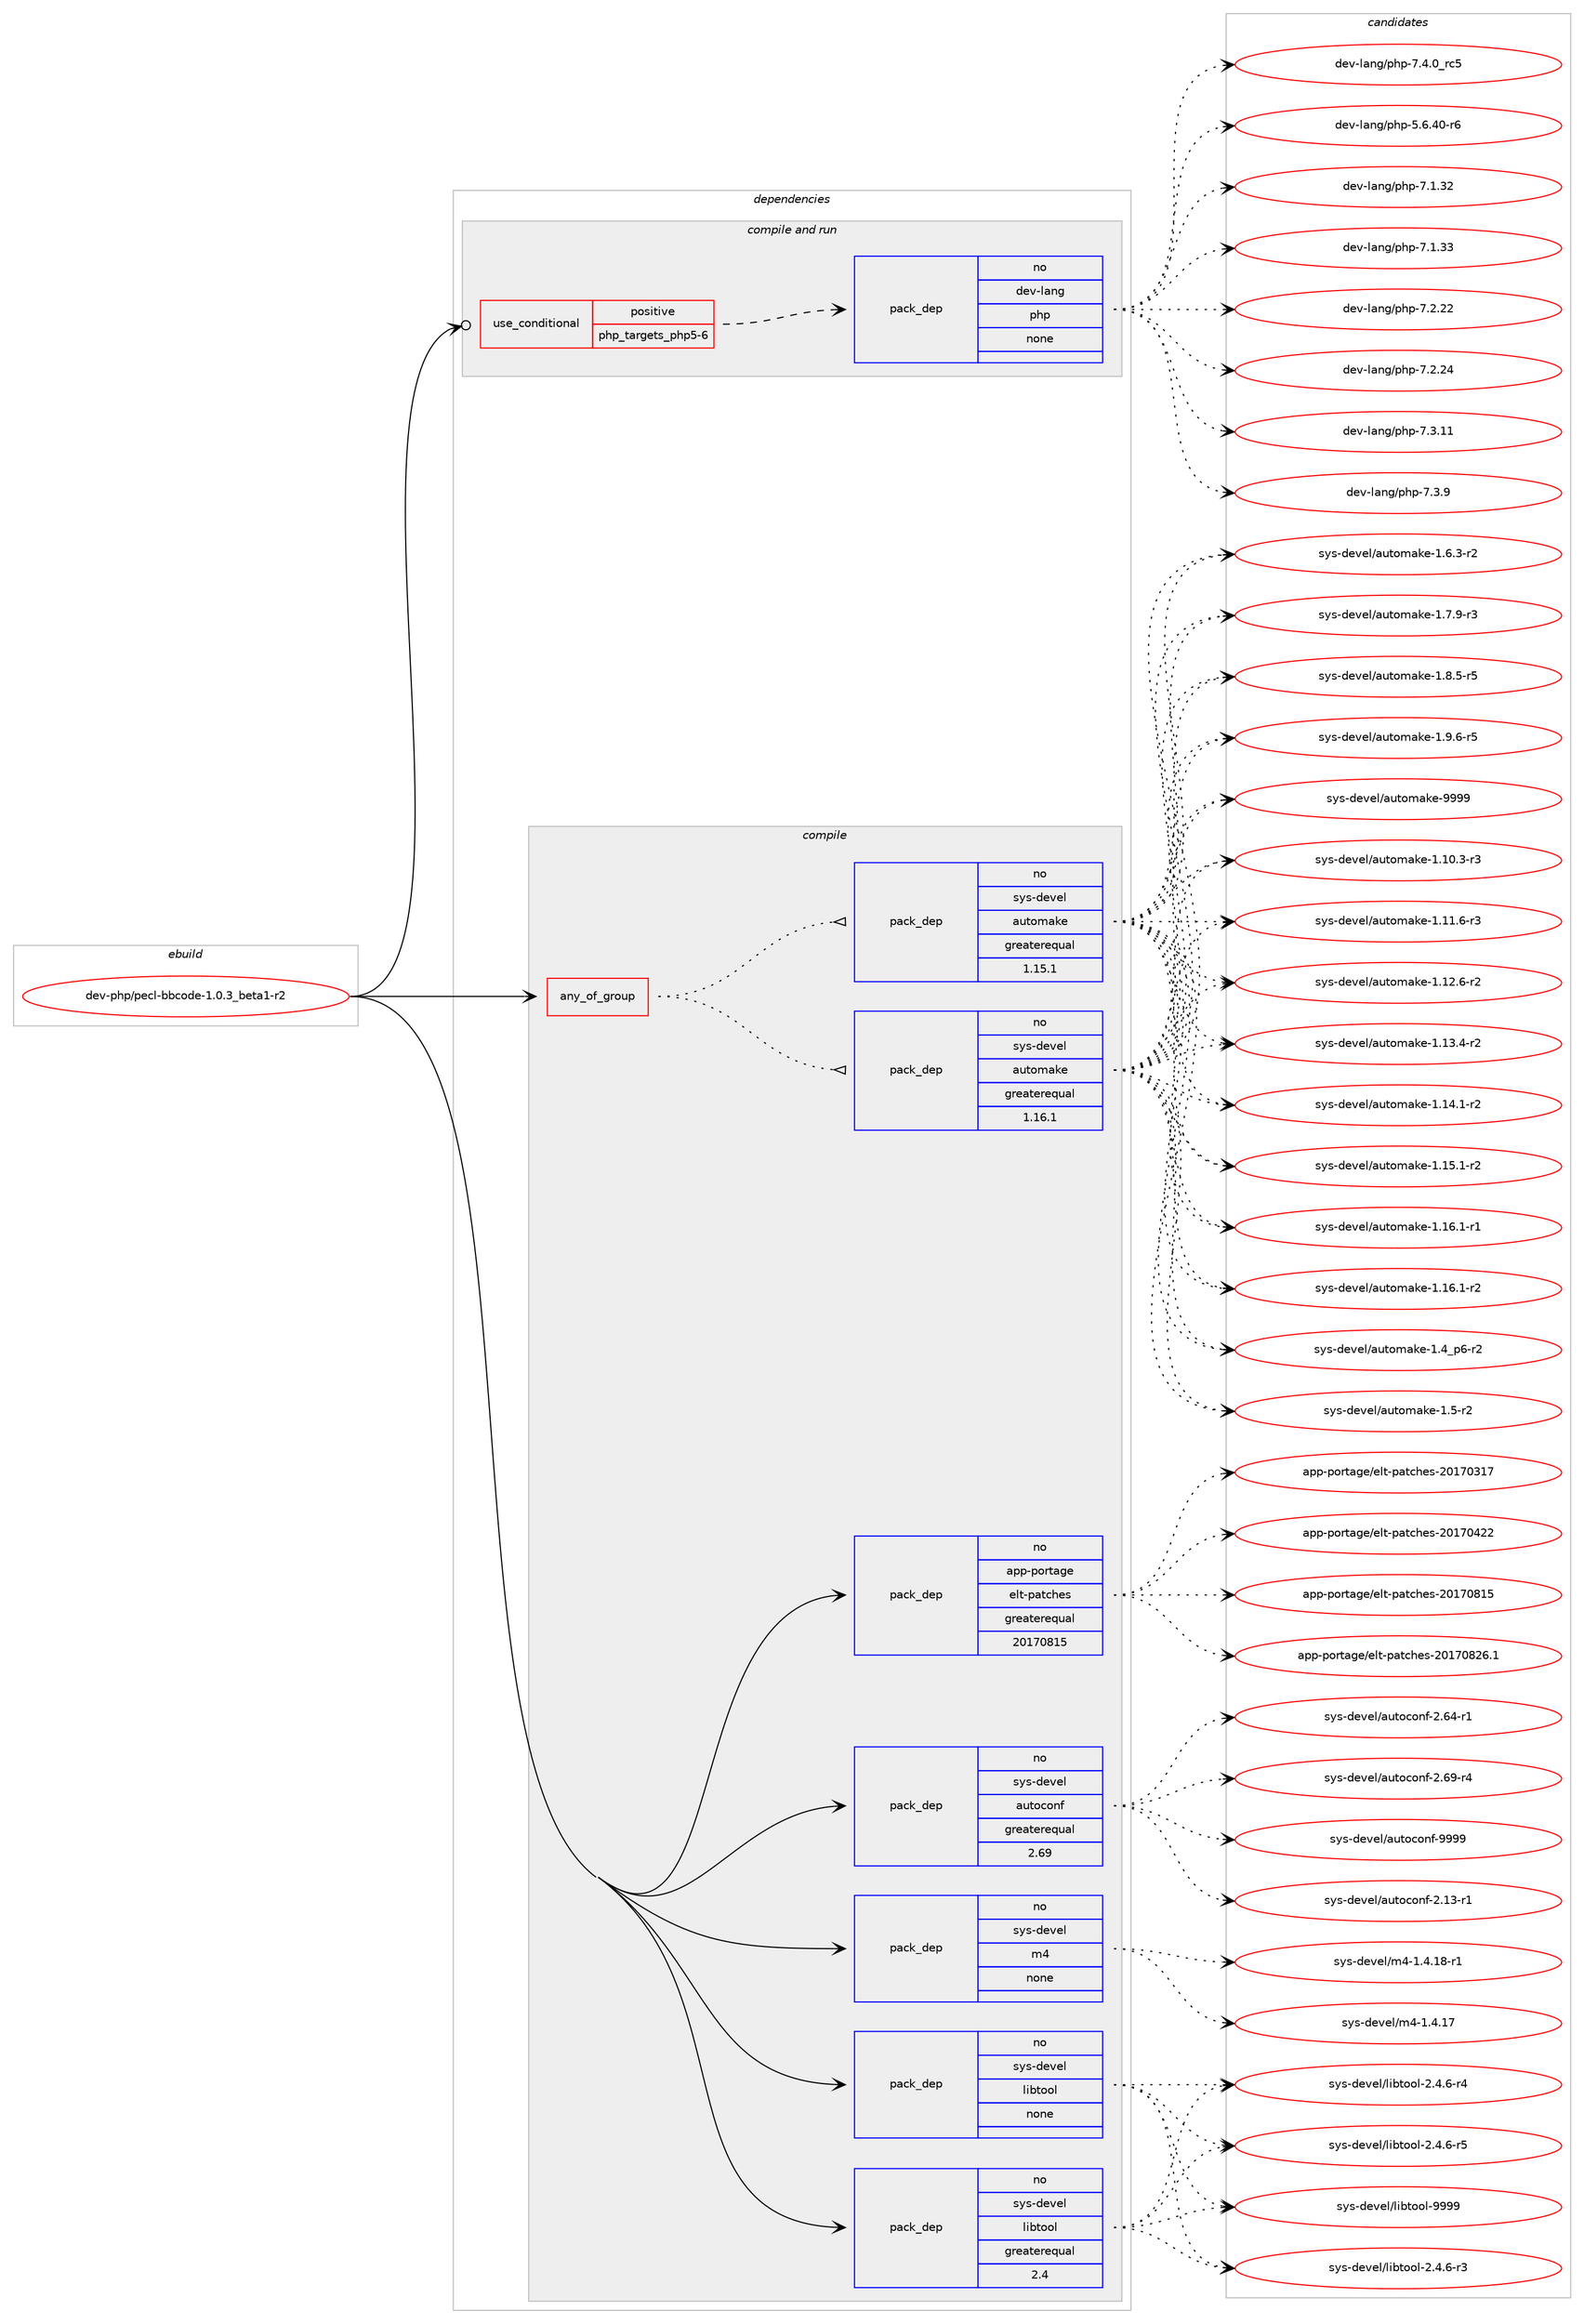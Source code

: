 digraph prolog {

# *************
# Graph options
# *************

newrank=true;
concentrate=true;
compound=true;
graph [rankdir=LR,fontname=Helvetica,fontsize=10,ranksep=1.5];#, ranksep=2.5, nodesep=0.2];
edge  [arrowhead=vee];
node  [fontname=Helvetica,fontsize=10];

# **********
# The ebuild
# **********

subgraph cluster_leftcol {
color=gray;
rank=same;
label=<<i>ebuild</i>>;
id [label="dev-php/pecl-bbcode-1.0.3_beta1-r2", color=red, width=4, href="../dev-php/pecl-bbcode-1.0.3_beta1-r2.svg"];
}

# ****************
# The dependencies
# ****************

subgraph cluster_midcol {
color=gray;
label=<<i>dependencies</i>>;
subgraph cluster_compile {
fillcolor="#eeeeee";
style=filled;
label=<<i>compile</i>>;
subgraph any11314 {
dependency589703 [label=<<TABLE BORDER="0" CELLBORDER="1" CELLSPACING="0" CELLPADDING="4"><TR><TD CELLPADDING="10">any_of_group</TD></TR></TABLE>>, shape=none, color=red];subgraph pack443216 {
dependency589704 [label=<<TABLE BORDER="0" CELLBORDER="1" CELLSPACING="0" CELLPADDING="4" WIDTH="220"><TR><TD ROWSPAN="6" CELLPADDING="30">pack_dep</TD></TR><TR><TD WIDTH="110">no</TD></TR><TR><TD>sys-devel</TD></TR><TR><TD>automake</TD></TR><TR><TD>greaterequal</TD></TR><TR><TD>1.16.1</TD></TR></TABLE>>, shape=none, color=blue];
}
dependency589703:e -> dependency589704:w [weight=20,style="dotted",arrowhead="oinv"];
subgraph pack443217 {
dependency589705 [label=<<TABLE BORDER="0" CELLBORDER="1" CELLSPACING="0" CELLPADDING="4" WIDTH="220"><TR><TD ROWSPAN="6" CELLPADDING="30">pack_dep</TD></TR><TR><TD WIDTH="110">no</TD></TR><TR><TD>sys-devel</TD></TR><TR><TD>automake</TD></TR><TR><TD>greaterequal</TD></TR><TR><TD>1.15.1</TD></TR></TABLE>>, shape=none, color=blue];
}
dependency589703:e -> dependency589705:w [weight=20,style="dotted",arrowhead="oinv"];
}
id:e -> dependency589703:w [weight=20,style="solid",arrowhead="vee"];
subgraph pack443218 {
dependency589706 [label=<<TABLE BORDER="0" CELLBORDER="1" CELLSPACING="0" CELLPADDING="4" WIDTH="220"><TR><TD ROWSPAN="6" CELLPADDING="30">pack_dep</TD></TR><TR><TD WIDTH="110">no</TD></TR><TR><TD>app-portage</TD></TR><TR><TD>elt-patches</TD></TR><TR><TD>greaterequal</TD></TR><TR><TD>20170815</TD></TR></TABLE>>, shape=none, color=blue];
}
id:e -> dependency589706:w [weight=20,style="solid",arrowhead="vee"];
subgraph pack443219 {
dependency589707 [label=<<TABLE BORDER="0" CELLBORDER="1" CELLSPACING="0" CELLPADDING="4" WIDTH="220"><TR><TD ROWSPAN="6" CELLPADDING="30">pack_dep</TD></TR><TR><TD WIDTH="110">no</TD></TR><TR><TD>sys-devel</TD></TR><TR><TD>autoconf</TD></TR><TR><TD>greaterequal</TD></TR><TR><TD>2.69</TD></TR></TABLE>>, shape=none, color=blue];
}
id:e -> dependency589707:w [weight=20,style="solid",arrowhead="vee"];
subgraph pack443220 {
dependency589708 [label=<<TABLE BORDER="0" CELLBORDER="1" CELLSPACING="0" CELLPADDING="4" WIDTH="220"><TR><TD ROWSPAN="6" CELLPADDING="30">pack_dep</TD></TR><TR><TD WIDTH="110">no</TD></TR><TR><TD>sys-devel</TD></TR><TR><TD>libtool</TD></TR><TR><TD>greaterequal</TD></TR><TR><TD>2.4</TD></TR></TABLE>>, shape=none, color=blue];
}
id:e -> dependency589708:w [weight=20,style="solid",arrowhead="vee"];
subgraph pack443221 {
dependency589709 [label=<<TABLE BORDER="0" CELLBORDER="1" CELLSPACING="0" CELLPADDING="4" WIDTH="220"><TR><TD ROWSPAN="6" CELLPADDING="30">pack_dep</TD></TR><TR><TD WIDTH="110">no</TD></TR><TR><TD>sys-devel</TD></TR><TR><TD>libtool</TD></TR><TR><TD>none</TD></TR><TR><TD></TD></TR></TABLE>>, shape=none, color=blue];
}
id:e -> dependency589709:w [weight=20,style="solid",arrowhead="vee"];
subgraph pack443222 {
dependency589710 [label=<<TABLE BORDER="0" CELLBORDER="1" CELLSPACING="0" CELLPADDING="4" WIDTH="220"><TR><TD ROWSPAN="6" CELLPADDING="30">pack_dep</TD></TR><TR><TD WIDTH="110">no</TD></TR><TR><TD>sys-devel</TD></TR><TR><TD>m4</TD></TR><TR><TD>none</TD></TR><TR><TD></TD></TR></TABLE>>, shape=none, color=blue];
}
id:e -> dependency589710:w [weight=20,style="solid",arrowhead="vee"];
}
subgraph cluster_compileandrun {
fillcolor="#eeeeee";
style=filled;
label=<<i>compile and run</i>>;
subgraph cond134808 {
dependency589711 [label=<<TABLE BORDER="0" CELLBORDER="1" CELLSPACING="0" CELLPADDING="4"><TR><TD ROWSPAN="3" CELLPADDING="10">use_conditional</TD></TR><TR><TD>positive</TD></TR><TR><TD>php_targets_php5-6</TD></TR></TABLE>>, shape=none, color=red];
subgraph pack443223 {
dependency589712 [label=<<TABLE BORDER="0" CELLBORDER="1" CELLSPACING="0" CELLPADDING="4" WIDTH="220"><TR><TD ROWSPAN="6" CELLPADDING="30">pack_dep</TD></TR><TR><TD WIDTH="110">no</TD></TR><TR><TD>dev-lang</TD></TR><TR><TD>php</TD></TR><TR><TD>none</TD></TR><TR><TD></TD></TR></TABLE>>, shape=none, color=blue];
}
dependency589711:e -> dependency589712:w [weight=20,style="dashed",arrowhead="vee"];
}
id:e -> dependency589711:w [weight=20,style="solid",arrowhead="odotvee"];
}
subgraph cluster_run {
fillcolor="#eeeeee";
style=filled;
label=<<i>run</i>>;
}
}

# **************
# The candidates
# **************

subgraph cluster_choices {
rank=same;
color=gray;
label=<<i>candidates</i>>;

subgraph choice443216 {
color=black;
nodesep=1;
choice11512111545100101118101108479711711611110997107101454946494846514511451 [label="sys-devel/automake-1.10.3-r3", color=red, width=4,href="../sys-devel/automake-1.10.3-r3.svg"];
choice11512111545100101118101108479711711611110997107101454946494946544511451 [label="sys-devel/automake-1.11.6-r3", color=red, width=4,href="../sys-devel/automake-1.11.6-r3.svg"];
choice11512111545100101118101108479711711611110997107101454946495046544511450 [label="sys-devel/automake-1.12.6-r2", color=red, width=4,href="../sys-devel/automake-1.12.6-r2.svg"];
choice11512111545100101118101108479711711611110997107101454946495146524511450 [label="sys-devel/automake-1.13.4-r2", color=red, width=4,href="../sys-devel/automake-1.13.4-r2.svg"];
choice11512111545100101118101108479711711611110997107101454946495246494511450 [label="sys-devel/automake-1.14.1-r2", color=red, width=4,href="../sys-devel/automake-1.14.1-r2.svg"];
choice11512111545100101118101108479711711611110997107101454946495346494511450 [label="sys-devel/automake-1.15.1-r2", color=red, width=4,href="../sys-devel/automake-1.15.1-r2.svg"];
choice11512111545100101118101108479711711611110997107101454946495446494511449 [label="sys-devel/automake-1.16.1-r1", color=red, width=4,href="../sys-devel/automake-1.16.1-r1.svg"];
choice11512111545100101118101108479711711611110997107101454946495446494511450 [label="sys-devel/automake-1.16.1-r2", color=red, width=4,href="../sys-devel/automake-1.16.1-r2.svg"];
choice115121115451001011181011084797117116111109971071014549465295112544511450 [label="sys-devel/automake-1.4_p6-r2", color=red, width=4,href="../sys-devel/automake-1.4_p6-r2.svg"];
choice11512111545100101118101108479711711611110997107101454946534511450 [label="sys-devel/automake-1.5-r2", color=red, width=4,href="../sys-devel/automake-1.5-r2.svg"];
choice115121115451001011181011084797117116111109971071014549465446514511450 [label="sys-devel/automake-1.6.3-r2", color=red, width=4,href="../sys-devel/automake-1.6.3-r2.svg"];
choice115121115451001011181011084797117116111109971071014549465546574511451 [label="sys-devel/automake-1.7.9-r3", color=red, width=4,href="../sys-devel/automake-1.7.9-r3.svg"];
choice115121115451001011181011084797117116111109971071014549465646534511453 [label="sys-devel/automake-1.8.5-r5", color=red, width=4,href="../sys-devel/automake-1.8.5-r5.svg"];
choice115121115451001011181011084797117116111109971071014549465746544511453 [label="sys-devel/automake-1.9.6-r5", color=red, width=4,href="../sys-devel/automake-1.9.6-r5.svg"];
choice115121115451001011181011084797117116111109971071014557575757 [label="sys-devel/automake-9999", color=red, width=4,href="../sys-devel/automake-9999.svg"];
dependency589704:e -> choice11512111545100101118101108479711711611110997107101454946494846514511451:w [style=dotted,weight="100"];
dependency589704:e -> choice11512111545100101118101108479711711611110997107101454946494946544511451:w [style=dotted,weight="100"];
dependency589704:e -> choice11512111545100101118101108479711711611110997107101454946495046544511450:w [style=dotted,weight="100"];
dependency589704:e -> choice11512111545100101118101108479711711611110997107101454946495146524511450:w [style=dotted,weight="100"];
dependency589704:e -> choice11512111545100101118101108479711711611110997107101454946495246494511450:w [style=dotted,weight="100"];
dependency589704:e -> choice11512111545100101118101108479711711611110997107101454946495346494511450:w [style=dotted,weight="100"];
dependency589704:e -> choice11512111545100101118101108479711711611110997107101454946495446494511449:w [style=dotted,weight="100"];
dependency589704:e -> choice11512111545100101118101108479711711611110997107101454946495446494511450:w [style=dotted,weight="100"];
dependency589704:e -> choice115121115451001011181011084797117116111109971071014549465295112544511450:w [style=dotted,weight="100"];
dependency589704:e -> choice11512111545100101118101108479711711611110997107101454946534511450:w [style=dotted,weight="100"];
dependency589704:e -> choice115121115451001011181011084797117116111109971071014549465446514511450:w [style=dotted,weight="100"];
dependency589704:e -> choice115121115451001011181011084797117116111109971071014549465546574511451:w [style=dotted,weight="100"];
dependency589704:e -> choice115121115451001011181011084797117116111109971071014549465646534511453:w [style=dotted,weight="100"];
dependency589704:e -> choice115121115451001011181011084797117116111109971071014549465746544511453:w [style=dotted,weight="100"];
dependency589704:e -> choice115121115451001011181011084797117116111109971071014557575757:w [style=dotted,weight="100"];
}
subgraph choice443217 {
color=black;
nodesep=1;
choice11512111545100101118101108479711711611110997107101454946494846514511451 [label="sys-devel/automake-1.10.3-r3", color=red, width=4,href="../sys-devel/automake-1.10.3-r3.svg"];
choice11512111545100101118101108479711711611110997107101454946494946544511451 [label="sys-devel/automake-1.11.6-r3", color=red, width=4,href="../sys-devel/automake-1.11.6-r3.svg"];
choice11512111545100101118101108479711711611110997107101454946495046544511450 [label="sys-devel/automake-1.12.6-r2", color=red, width=4,href="../sys-devel/automake-1.12.6-r2.svg"];
choice11512111545100101118101108479711711611110997107101454946495146524511450 [label="sys-devel/automake-1.13.4-r2", color=red, width=4,href="../sys-devel/automake-1.13.4-r2.svg"];
choice11512111545100101118101108479711711611110997107101454946495246494511450 [label="sys-devel/automake-1.14.1-r2", color=red, width=4,href="../sys-devel/automake-1.14.1-r2.svg"];
choice11512111545100101118101108479711711611110997107101454946495346494511450 [label="sys-devel/automake-1.15.1-r2", color=red, width=4,href="../sys-devel/automake-1.15.1-r2.svg"];
choice11512111545100101118101108479711711611110997107101454946495446494511449 [label="sys-devel/automake-1.16.1-r1", color=red, width=4,href="../sys-devel/automake-1.16.1-r1.svg"];
choice11512111545100101118101108479711711611110997107101454946495446494511450 [label="sys-devel/automake-1.16.1-r2", color=red, width=4,href="../sys-devel/automake-1.16.1-r2.svg"];
choice115121115451001011181011084797117116111109971071014549465295112544511450 [label="sys-devel/automake-1.4_p6-r2", color=red, width=4,href="../sys-devel/automake-1.4_p6-r2.svg"];
choice11512111545100101118101108479711711611110997107101454946534511450 [label="sys-devel/automake-1.5-r2", color=red, width=4,href="../sys-devel/automake-1.5-r2.svg"];
choice115121115451001011181011084797117116111109971071014549465446514511450 [label="sys-devel/automake-1.6.3-r2", color=red, width=4,href="../sys-devel/automake-1.6.3-r2.svg"];
choice115121115451001011181011084797117116111109971071014549465546574511451 [label="sys-devel/automake-1.7.9-r3", color=red, width=4,href="../sys-devel/automake-1.7.9-r3.svg"];
choice115121115451001011181011084797117116111109971071014549465646534511453 [label="sys-devel/automake-1.8.5-r5", color=red, width=4,href="../sys-devel/automake-1.8.5-r5.svg"];
choice115121115451001011181011084797117116111109971071014549465746544511453 [label="sys-devel/automake-1.9.6-r5", color=red, width=4,href="../sys-devel/automake-1.9.6-r5.svg"];
choice115121115451001011181011084797117116111109971071014557575757 [label="sys-devel/automake-9999", color=red, width=4,href="../sys-devel/automake-9999.svg"];
dependency589705:e -> choice11512111545100101118101108479711711611110997107101454946494846514511451:w [style=dotted,weight="100"];
dependency589705:e -> choice11512111545100101118101108479711711611110997107101454946494946544511451:w [style=dotted,weight="100"];
dependency589705:e -> choice11512111545100101118101108479711711611110997107101454946495046544511450:w [style=dotted,weight="100"];
dependency589705:e -> choice11512111545100101118101108479711711611110997107101454946495146524511450:w [style=dotted,weight="100"];
dependency589705:e -> choice11512111545100101118101108479711711611110997107101454946495246494511450:w [style=dotted,weight="100"];
dependency589705:e -> choice11512111545100101118101108479711711611110997107101454946495346494511450:w [style=dotted,weight="100"];
dependency589705:e -> choice11512111545100101118101108479711711611110997107101454946495446494511449:w [style=dotted,weight="100"];
dependency589705:e -> choice11512111545100101118101108479711711611110997107101454946495446494511450:w [style=dotted,weight="100"];
dependency589705:e -> choice115121115451001011181011084797117116111109971071014549465295112544511450:w [style=dotted,weight="100"];
dependency589705:e -> choice11512111545100101118101108479711711611110997107101454946534511450:w [style=dotted,weight="100"];
dependency589705:e -> choice115121115451001011181011084797117116111109971071014549465446514511450:w [style=dotted,weight="100"];
dependency589705:e -> choice115121115451001011181011084797117116111109971071014549465546574511451:w [style=dotted,weight="100"];
dependency589705:e -> choice115121115451001011181011084797117116111109971071014549465646534511453:w [style=dotted,weight="100"];
dependency589705:e -> choice115121115451001011181011084797117116111109971071014549465746544511453:w [style=dotted,weight="100"];
dependency589705:e -> choice115121115451001011181011084797117116111109971071014557575757:w [style=dotted,weight="100"];
}
subgraph choice443218 {
color=black;
nodesep=1;
choice97112112451121111141169710310147101108116451129711699104101115455048495548514955 [label="app-portage/elt-patches-20170317", color=red, width=4,href="../app-portage/elt-patches-20170317.svg"];
choice97112112451121111141169710310147101108116451129711699104101115455048495548525050 [label="app-portage/elt-patches-20170422", color=red, width=4,href="../app-portage/elt-patches-20170422.svg"];
choice97112112451121111141169710310147101108116451129711699104101115455048495548564953 [label="app-portage/elt-patches-20170815", color=red, width=4,href="../app-portage/elt-patches-20170815.svg"];
choice971121124511211111411697103101471011081164511297116991041011154550484955485650544649 [label="app-portage/elt-patches-20170826.1", color=red, width=4,href="../app-portage/elt-patches-20170826.1.svg"];
dependency589706:e -> choice97112112451121111141169710310147101108116451129711699104101115455048495548514955:w [style=dotted,weight="100"];
dependency589706:e -> choice97112112451121111141169710310147101108116451129711699104101115455048495548525050:w [style=dotted,weight="100"];
dependency589706:e -> choice97112112451121111141169710310147101108116451129711699104101115455048495548564953:w [style=dotted,weight="100"];
dependency589706:e -> choice971121124511211111411697103101471011081164511297116991041011154550484955485650544649:w [style=dotted,weight="100"];
}
subgraph choice443219 {
color=black;
nodesep=1;
choice1151211154510010111810110847971171161119911111010245504649514511449 [label="sys-devel/autoconf-2.13-r1", color=red, width=4,href="../sys-devel/autoconf-2.13-r1.svg"];
choice1151211154510010111810110847971171161119911111010245504654524511449 [label="sys-devel/autoconf-2.64-r1", color=red, width=4,href="../sys-devel/autoconf-2.64-r1.svg"];
choice1151211154510010111810110847971171161119911111010245504654574511452 [label="sys-devel/autoconf-2.69-r4", color=red, width=4,href="../sys-devel/autoconf-2.69-r4.svg"];
choice115121115451001011181011084797117116111991111101024557575757 [label="sys-devel/autoconf-9999", color=red, width=4,href="../sys-devel/autoconf-9999.svg"];
dependency589707:e -> choice1151211154510010111810110847971171161119911111010245504649514511449:w [style=dotted,weight="100"];
dependency589707:e -> choice1151211154510010111810110847971171161119911111010245504654524511449:w [style=dotted,weight="100"];
dependency589707:e -> choice1151211154510010111810110847971171161119911111010245504654574511452:w [style=dotted,weight="100"];
dependency589707:e -> choice115121115451001011181011084797117116111991111101024557575757:w [style=dotted,weight="100"];
}
subgraph choice443220 {
color=black;
nodesep=1;
choice1151211154510010111810110847108105981161111111084550465246544511451 [label="sys-devel/libtool-2.4.6-r3", color=red, width=4,href="../sys-devel/libtool-2.4.6-r3.svg"];
choice1151211154510010111810110847108105981161111111084550465246544511452 [label="sys-devel/libtool-2.4.6-r4", color=red, width=4,href="../sys-devel/libtool-2.4.6-r4.svg"];
choice1151211154510010111810110847108105981161111111084550465246544511453 [label="sys-devel/libtool-2.4.6-r5", color=red, width=4,href="../sys-devel/libtool-2.4.6-r5.svg"];
choice1151211154510010111810110847108105981161111111084557575757 [label="sys-devel/libtool-9999", color=red, width=4,href="../sys-devel/libtool-9999.svg"];
dependency589708:e -> choice1151211154510010111810110847108105981161111111084550465246544511451:w [style=dotted,weight="100"];
dependency589708:e -> choice1151211154510010111810110847108105981161111111084550465246544511452:w [style=dotted,weight="100"];
dependency589708:e -> choice1151211154510010111810110847108105981161111111084550465246544511453:w [style=dotted,weight="100"];
dependency589708:e -> choice1151211154510010111810110847108105981161111111084557575757:w [style=dotted,weight="100"];
}
subgraph choice443221 {
color=black;
nodesep=1;
choice1151211154510010111810110847108105981161111111084550465246544511451 [label="sys-devel/libtool-2.4.6-r3", color=red, width=4,href="../sys-devel/libtool-2.4.6-r3.svg"];
choice1151211154510010111810110847108105981161111111084550465246544511452 [label="sys-devel/libtool-2.4.6-r4", color=red, width=4,href="../sys-devel/libtool-2.4.6-r4.svg"];
choice1151211154510010111810110847108105981161111111084550465246544511453 [label="sys-devel/libtool-2.4.6-r5", color=red, width=4,href="../sys-devel/libtool-2.4.6-r5.svg"];
choice1151211154510010111810110847108105981161111111084557575757 [label="sys-devel/libtool-9999", color=red, width=4,href="../sys-devel/libtool-9999.svg"];
dependency589709:e -> choice1151211154510010111810110847108105981161111111084550465246544511451:w [style=dotted,weight="100"];
dependency589709:e -> choice1151211154510010111810110847108105981161111111084550465246544511452:w [style=dotted,weight="100"];
dependency589709:e -> choice1151211154510010111810110847108105981161111111084550465246544511453:w [style=dotted,weight="100"];
dependency589709:e -> choice1151211154510010111810110847108105981161111111084557575757:w [style=dotted,weight="100"];
}
subgraph choice443222 {
color=black;
nodesep=1;
choice11512111545100101118101108471095245494652464955 [label="sys-devel/m4-1.4.17", color=red, width=4,href="../sys-devel/m4-1.4.17.svg"];
choice115121115451001011181011084710952454946524649564511449 [label="sys-devel/m4-1.4.18-r1", color=red, width=4,href="../sys-devel/m4-1.4.18-r1.svg"];
dependency589710:e -> choice11512111545100101118101108471095245494652464955:w [style=dotted,weight="100"];
dependency589710:e -> choice115121115451001011181011084710952454946524649564511449:w [style=dotted,weight="100"];
}
subgraph choice443223 {
color=black;
nodesep=1;
choice100101118451089711010347112104112455346544652484511454 [label="dev-lang/php-5.6.40-r6", color=red, width=4,href="../dev-lang/php-5.6.40-r6.svg"];
choice10010111845108971101034711210411245554649465150 [label="dev-lang/php-7.1.32", color=red, width=4,href="../dev-lang/php-7.1.32.svg"];
choice10010111845108971101034711210411245554649465151 [label="dev-lang/php-7.1.33", color=red, width=4,href="../dev-lang/php-7.1.33.svg"];
choice10010111845108971101034711210411245554650465050 [label="dev-lang/php-7.2.22", color=red, width=4,href="../dev-lang/php-7.2.22.svg"];
choice10010111845108971101034711210411245554650465052 [label="dev-lang/php-7.2.24", color=red, width=4,href="../dev-lang/php-7.2.24.svg"];
choice10010111845108971101034711210411245554651464949 [label="dev-lang/php-7.3.11", color=red, width=4,href="../dev-lang/php-7.3.11.svg"];
choice100101118451089711010347112104112455546514657 [label="dev-lang/php-7.3.9", color=red, width=4,href="../dev-lang/php-7.3.9.svg"];
choice100101118451089711010347112104112455546524648951149953 [label="dev-lang/php-7.4.0_rc5", color=red, width=4,href="../dev-lang/php-7.4.0_rc5.svg"];
dependency589712:e -> choice100101118451089711010347112104112455346544652484511454:w [style=dotted,weight="100"];
dependency589712:e -> choice10010111845108971101034711210411245554649465150:w [style=dotted,weight="100"];
dependency589712:e -> choice10010111845108971101034711210411245554649465151:w [style=dotted,weight="100"];
dependency589712:e -> choice10010111845108971101034711210411245554650465050:w [style=dotted,weight="100"];
dependency589712:e -> choice10010111845108971101034711210411245554650465052:w [style=dotted,weight="100"];
dependency589712:e -> choice10010111845108971101034711210411245554651464949:w [style=dotted,weight="100"];
dependency589712:e -> choice100101118451089711010347112104112455546514657:w [style=dotted,weight="100"];
dependency589712:e -> choice100101118451089711010347112104112455546524648951149953:w [style=dotted,weight="100"];
}
}

}
